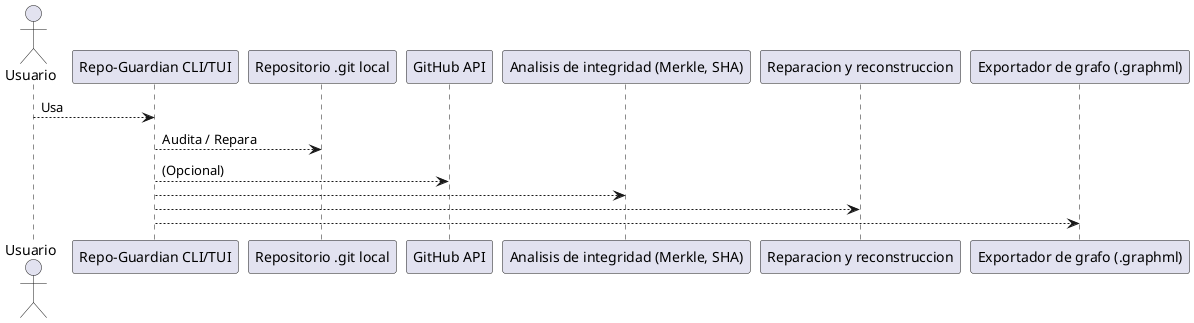 @startuml
actor Usuario

Usuario --> "Repo-Guardian CLI/TUI" : Usa

"Repo-Guardian CLI/TUI" --> "Repositorio .git local" : Audita / Repara
"Repo-Guardian CLI/TUI" --> "GitHub API" : (Opcional)

"Repo-Guardian CLI/TUI" --> "Analisis de integridad (Merkle, SHA)"
"Repo-Guardian CLI/TUI" --> "Reparacion y reconstruccion"
"Repo-Guardian CLI/TUI" --> "Exportador de grafo (.graphml)"

@enduml